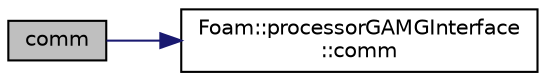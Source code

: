 digraph "comm"
{
  bgcolor="transparent";
  edge [fontname="Helvetica",fontsize="10",labelfontname="Helvetica",labelfontsize="10"];
  node [fontname="Helvetica",fontsize="10",shape=record];
  rankdir="LR";
  Node49 [label="comm",height=0.2,width=0.4,color="black", fillcolor="grey75", style="filled", fontcolor="black"];
  Node49 -> Node50 [color="midnightblue",fontsize="10",style="solid",fontname="Helvetica"];
  Node50 [label="Foam::processorGAMGInterface\l::comm",height=0.2,width=0.4,color="black",URL="$a28077.html#a8bdf05e14c00281ba14f0e1e24c2dd58",tooltip="Processor interface functions. "];
}
